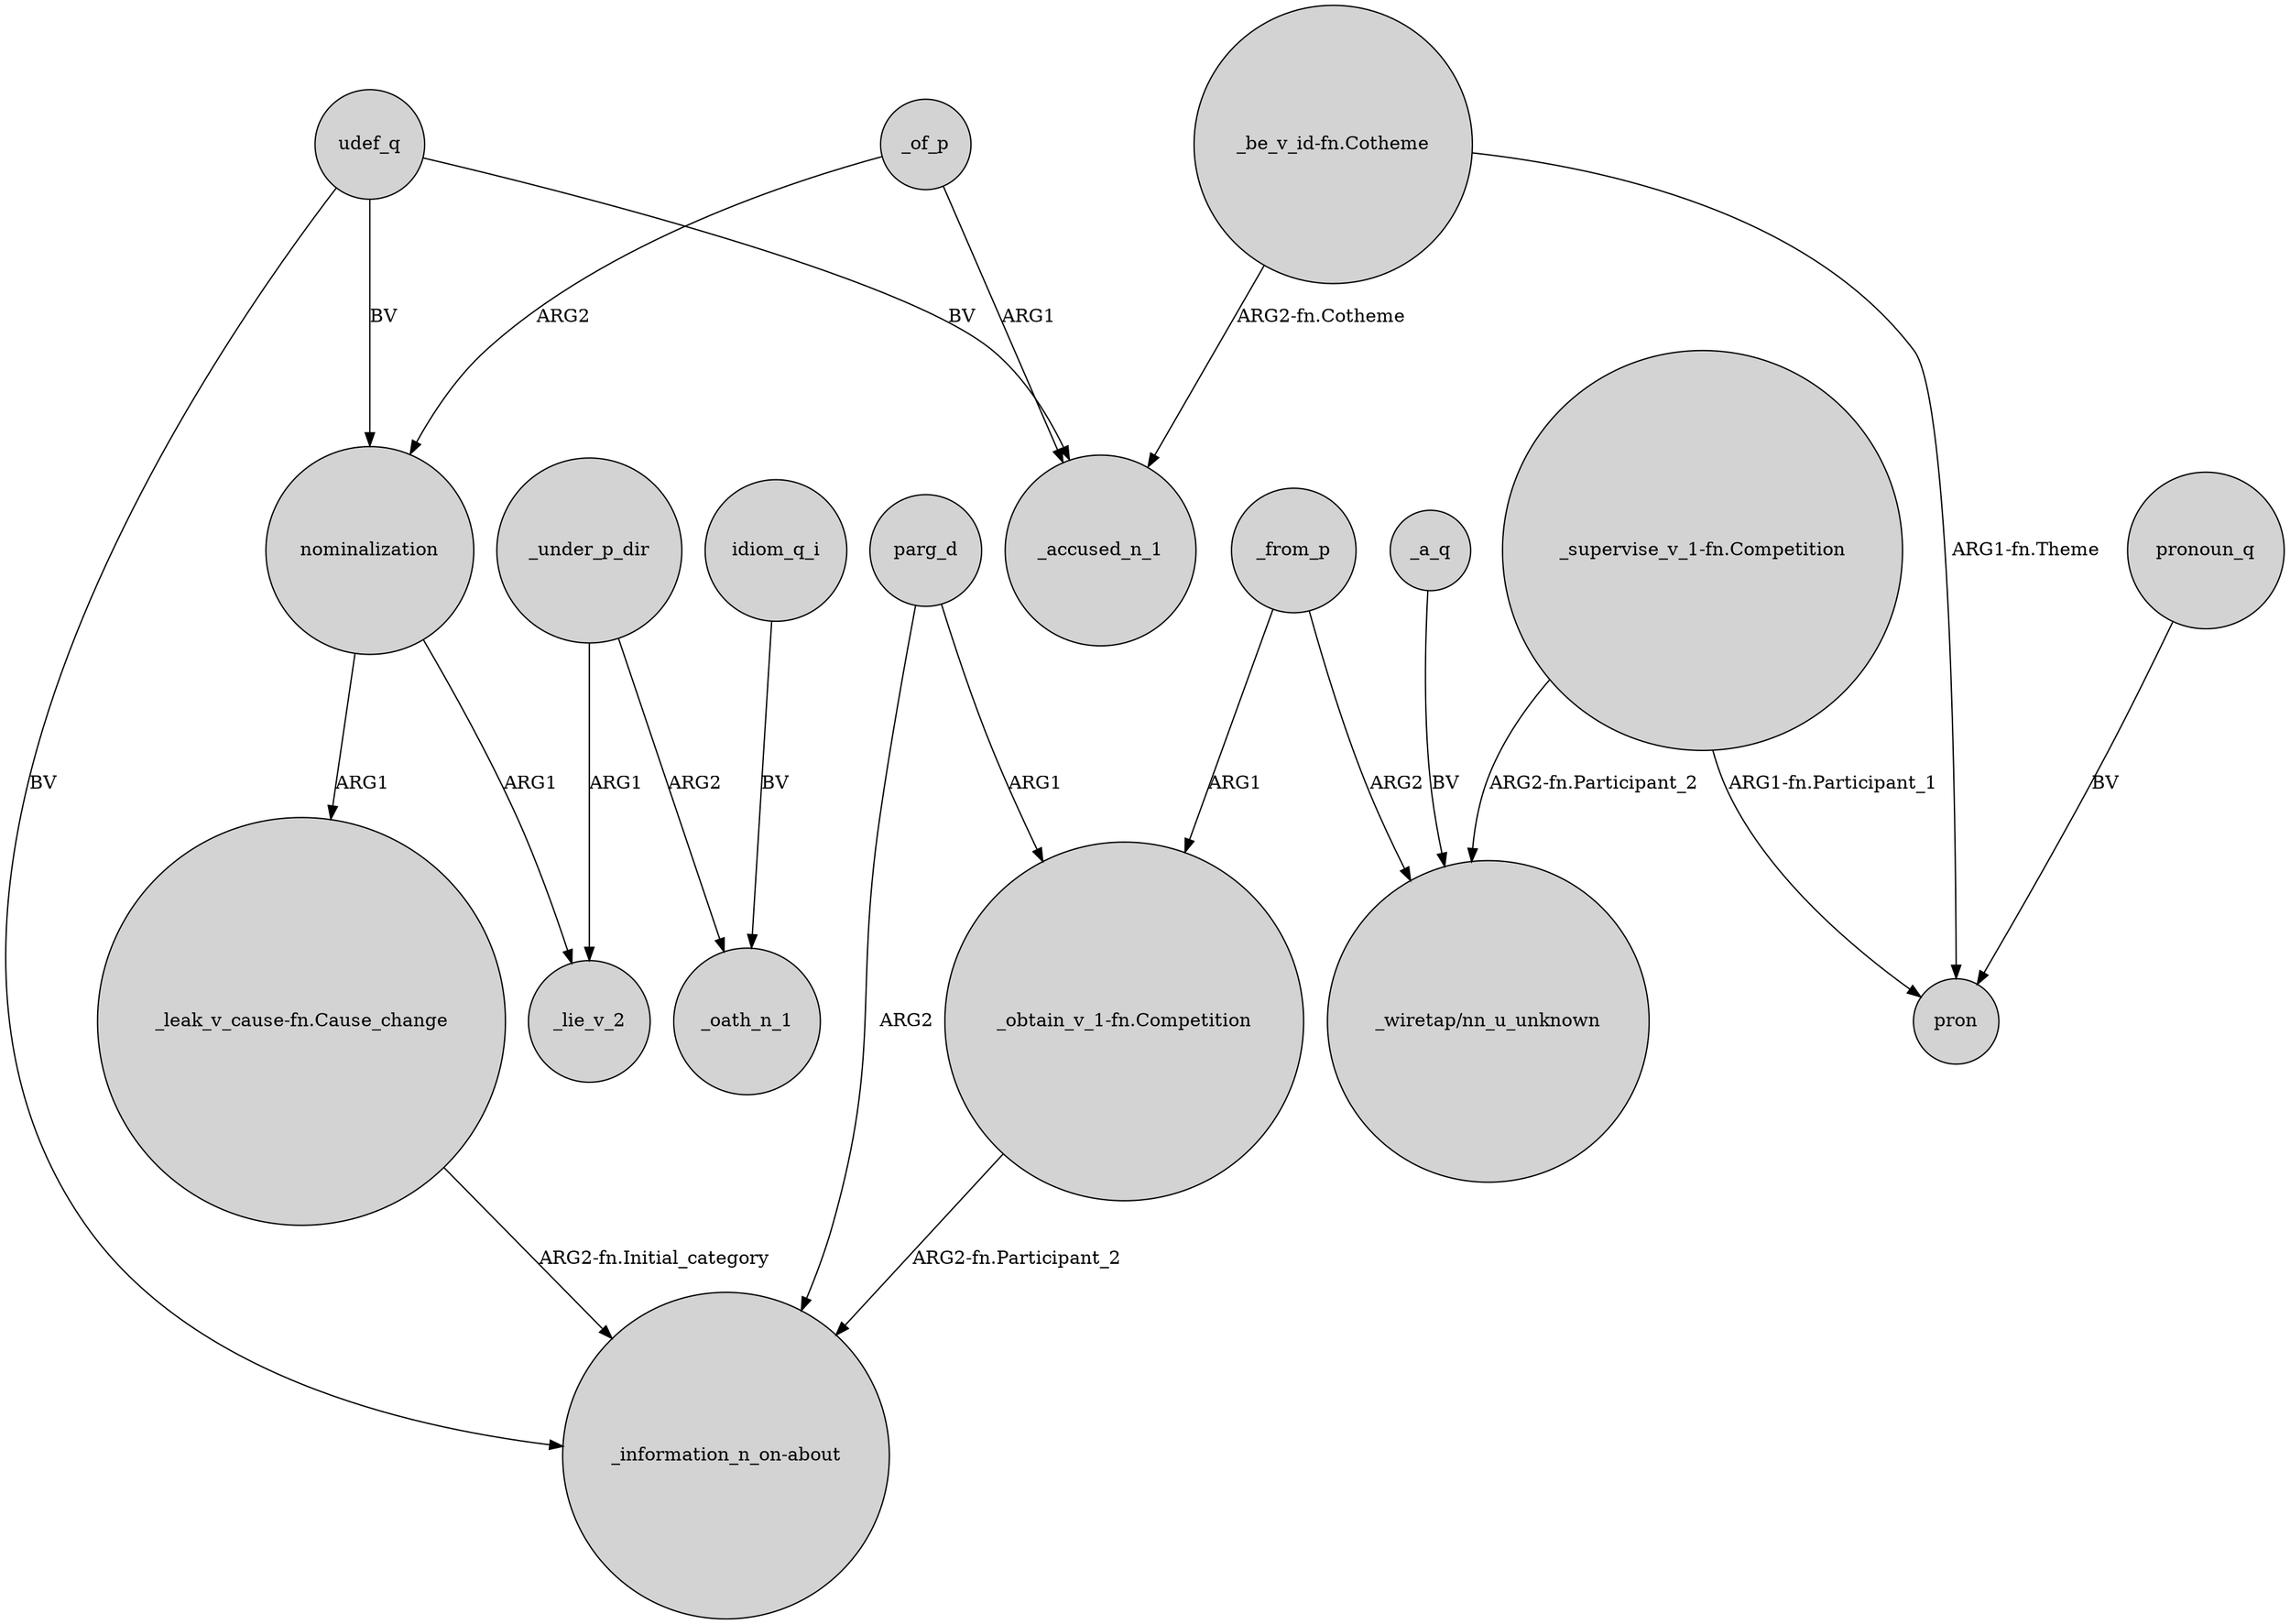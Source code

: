 digraph {
	node [shape=circle style=filled]
	_under_p_dir -> _lie_v_2 [label=ARG1]
	udef_q -> "_information_n_on-about" [label=BV]
	udef_q -> _accused_n_1 [label=BV]
	udef_q -> nominalization [label=BV]
	_under_p_dir -> _oath_n_1 [label=ARG2]
	idiom_q_i -> _oath_n_1 [label=BV]
	parg_d -> "_information_n_on-about" [label=ARG2]
	_of_p -> nominalization [label=ARG2]
	pronoun_q -> pron [label=BV]
	nominalization -> _lie_v_2 [label=ARG1]
	_a_q -> "_wiretap/nn_u_unknown" [label=BV]
	"_be_v_id-fn.Cotheme" -> pron [label="ARG1-fn.Theme"]
	"_supervise_v_1-fn.Competition" -> "_wiretap/nn_u_unknown" [label="ARG2-fn.Participant_2"]
	nominalization -> "_leak_v_cause-fn.Cause_change" [label=ARG1]
	"_be_v_id-fn.Cotheme" -> _accused_n_1 [label="ARG2-fn.Cotheme"]
	"_obtain_v_1-fn.Competition" -> "_information_n_on-about" [label="ARG2-fn.Participant_2"]
	parg_d -> "_obtain_v_1-fn.Competition" [label=ARG1]
	"_leak_v_cause-fn.Cause_change" -> "_information_n_on-about" [label="ARG2-fn.Initial_category"]
	_from_p -> "_wiretap/nn_u_unknown" [label=ARG2]
	_from_p -> "_obtain_v_1-fn.Competition" [label=ARG1]
	"_supervise_v_1-fn.Competition" -> pron [label="ARG1-fn.Participant_1"]
	_of_p -> _accused_n_1 [label=ARG1]
}

